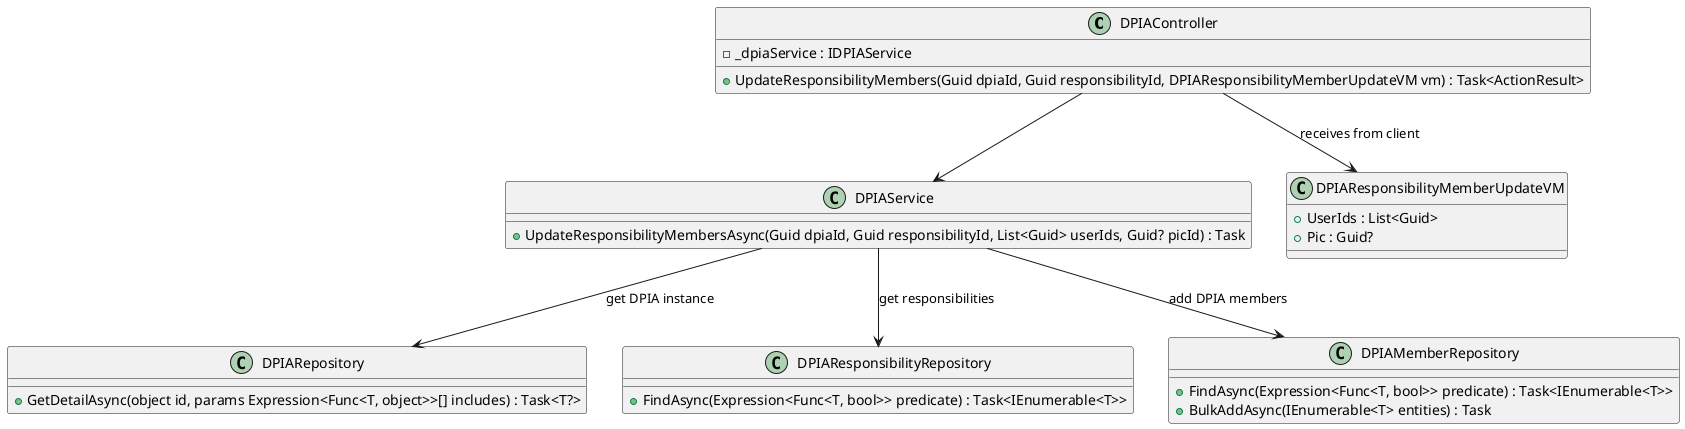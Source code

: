 @startuml

class DPIAController {
    -_dpiaService : IDPIAService

    +UpdateResponsibilityMembers(Guid dpiaId, Guid responsibilityId, DPIAResponsibilityMemberUpdateVM vm) : Task<ActionResult>
}

class DPIAService {
    +UpdateResponsibilityMembersAsync(Guid dpiaId, Guid responsibilityId, List<Guid> userIds, Guid? picId) : Task
}

class DPIAResponsibilityMemberUpdateVM {
    +UserIds : List<Guid>
    +Pic : Guid?
}

class DPIARepository {
    +GetDetailAsync(object id, params Expression<Func<T, object>>[] includes) : Task<T?>
}

class DPIAResponsibilityRepository {
    +FindAsync(Expression<Func<T, bool>> predicate) : Task<IEnumerable<T>>
}

class DPIAMemberRepository {
    +FindAsync(Expression<Func<T, bool>> predicate) : Task<IEnumerable<T>>
    +BulkAddAsync(IEnumerable<T> entities) : Task
}

DPIAController --> DPIAService
DPIAController --> DPIAResponsibilityMemberUpdateVM : "receives from client"
DPIAService --> DPIARepository : "get DPIA instance"
DPIAService --> DPIAResponsibilityRepository : "get responsibilities"
DPIAService --> DPIAMemberRepository : "add DPIA members"

@enduml